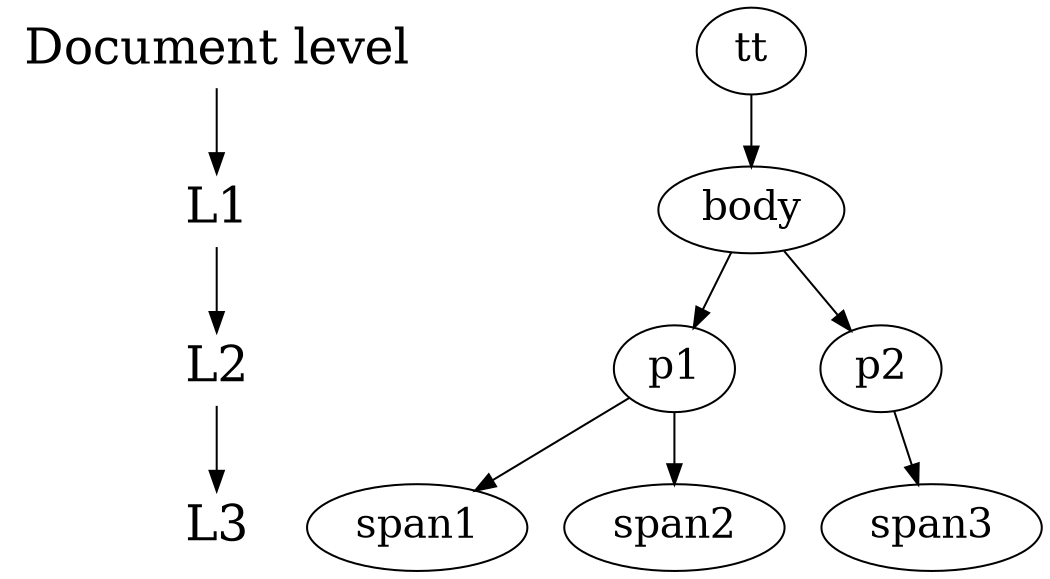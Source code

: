 digraph shells {
    size="7,8";
    node [fontsize=24, shape = plaintext];
    "Document level" -> L1 -> L2 -> L3;

    node [fontsize=20, shape = ellipse];
    { rank = same; "Document level" tt; }
    { rank = same; L1 body; }
    { rank = same; L2 p1 p2; }
    { rank = same; L3 span1 span2 span3; }

    /* 'visible' edges */
    tt -> body;
    body -> {p1 p2};
    p1 -> {span1 span2};
    p2 -> span3;

    /* ’invisible’ edges to adjust node placement */
    edge [style=invis];
    L3 -> span1;
}